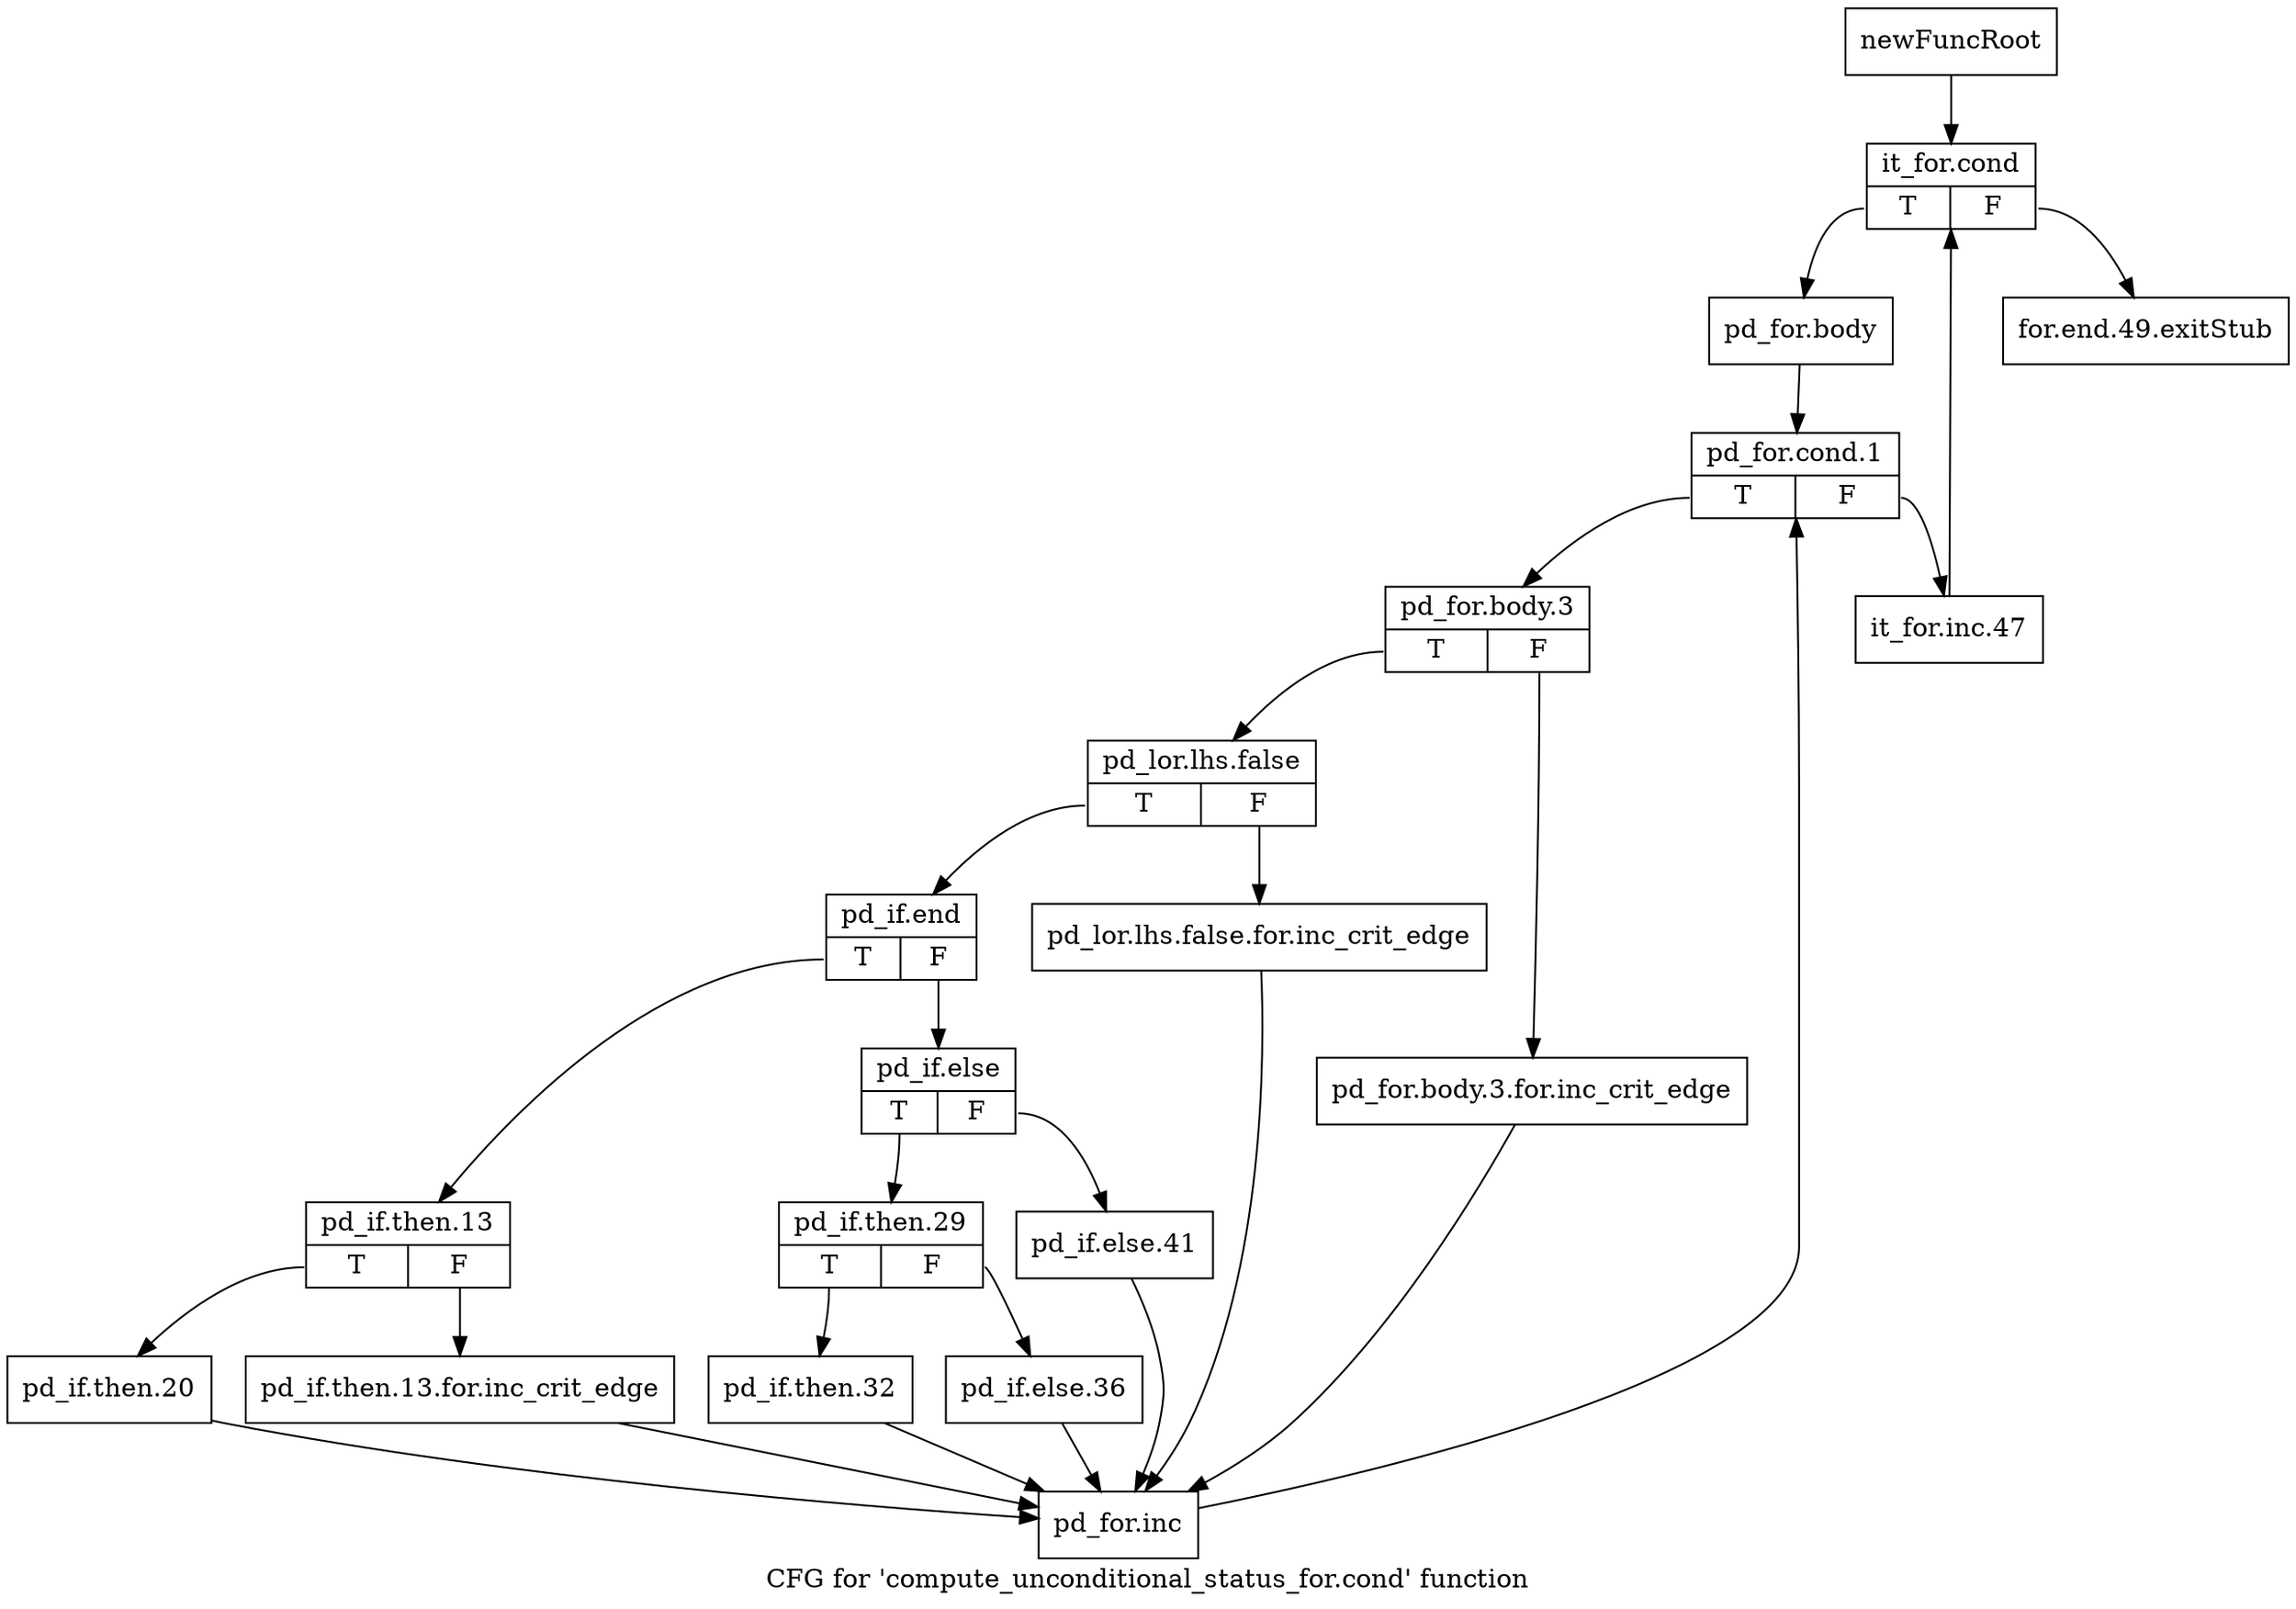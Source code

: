 digraph "CFG for 'compute_unconditional_status_for.cond' function" {
	label="CFG for 'compute_unconditional_status_for.cond' function";

	Node0x46d57f0 [shape=record,label="{newFuncRoot}"];
	Node0x46d57f0 -> Node0x46d5890;
	Node0x46d5840 [shape=record,label="{for.end.49.exitStub}"];
	Node0x46d5890 [shape=record,label="{it_for.cond|{<s0>T|<s1>F}}"];
	Node0x46d5890:s0 -> Node0x46d58e0;
	Node0x46d5890:s1 -> Node0x46d5840;
	Node0x46d58e0 [shape=record,label="{pd_for.body}"];
	Node0x46d58e0 -> Node0x46d5930;
	Node0x46d5930 [shape=record,label="{pd_for.cond.1|{<s0>T|<s1>F}}"];
	Node0x46d5930:s0 -> Node0x46d59d0;
	Node0x46d5930:s1 -> Node0x46d5980;
	Node0x46d5980 [shape=record,label="{it_for.inc.47}"];
	Node0x46d5980 -> Node0x46d5890;
	Node0x46d59d0 [shape=record,label="{pd_for.body.3|{<s0>T|<s1>F}}"];
	Node0x46d59d0:s0 -> Node0x46d5a70;
	Node0x46d59d0:s1 -> Node0x46d5a20;
	Node0x46d5a20 [shape=record,label="{pd_for.body.3.for.inc_crit_edge}"];
	Node0x46d5a20 -> Node0x46d5de0;
	Node0x46d5a70 [shape=record,label="{pd_lor.lhs.false|{<s0>T|<s1>F}}"];
	Node0x46d5a70:s0 -> Node0x46d5b10;
	Node0x46d5a70:s1 -> Node0x46d5ac0;
	Node0x46d5ac0 [shape=record,label="{pd_lor.lhs.false.for.inc_crit_edge}"];
	Node0x46d5ac0 -> Node0x46d5de0;
	Node0x46d5b10 [shape=record,label="{pd_if.end|{<s0>T|<s1>F}}"];
	Node0x46d5b10:s0 -> Node0x46d5cf0;
	Node0x46d5b10:s1 -> Node0x46d5b60;
	Node0x46d5b60 [shape=record,label="{pd_if.else|{<s0>T|<s1>F}}"];
	Node0x46d5b60:s0 -> Node0x46d5c00;
	Node0x46d5b60:s1 -> Node0x46d5bb0;
	Node0x46d5bb0 [shape=record,label="{pd_if.else.41}"];
	Node0x46d5bb0 -> Node0x46d5de0;
	Node0x46d5c00 [shape=record,label="{pd_if.then.29|{<s0>T|<s1>F}}"];
	Node0x46d5c00:s0 -> Node0x46d5ca0;
	Node0x46d5c00:s1 -> Node0x46d5c50;
	Node0x46d5c50 [shape=record,label="{pd_if.else.36}"];
	Node0x46d5c50 -> Node0x46d5de0;
	Node0x46d5ca0 [shape=record,label="{pd_if.then.32}"];
	Node0x46d5ca0 -> Node0x46d5de0;
	Node0x46d5cf0 [shape=record,label="{pd_if.then.13|{<s0>T|<s1>F}}"];
	Node0x46d5cf0:s0 -> Node0x46d5d90;
	Node0x46d5cf0:s1 -> Node0x46d5d40;
	Node0x46d5d40 [shape=record,label="{pd_if.then.13.for.inc_crit_edge}"];
	Node0x46d5d40 -> Node0x46d5de0;
	Node0x46d5d90 [shape=record,label="{pd_if.then.20}"];
	Node0x46d5d90 -> Node0x46d5de0;
	Node0x46d5de0 [shape=record,label="{pd_for.inc}"];
	Node0x46d5de0 -> Node0x46d5930;
}
